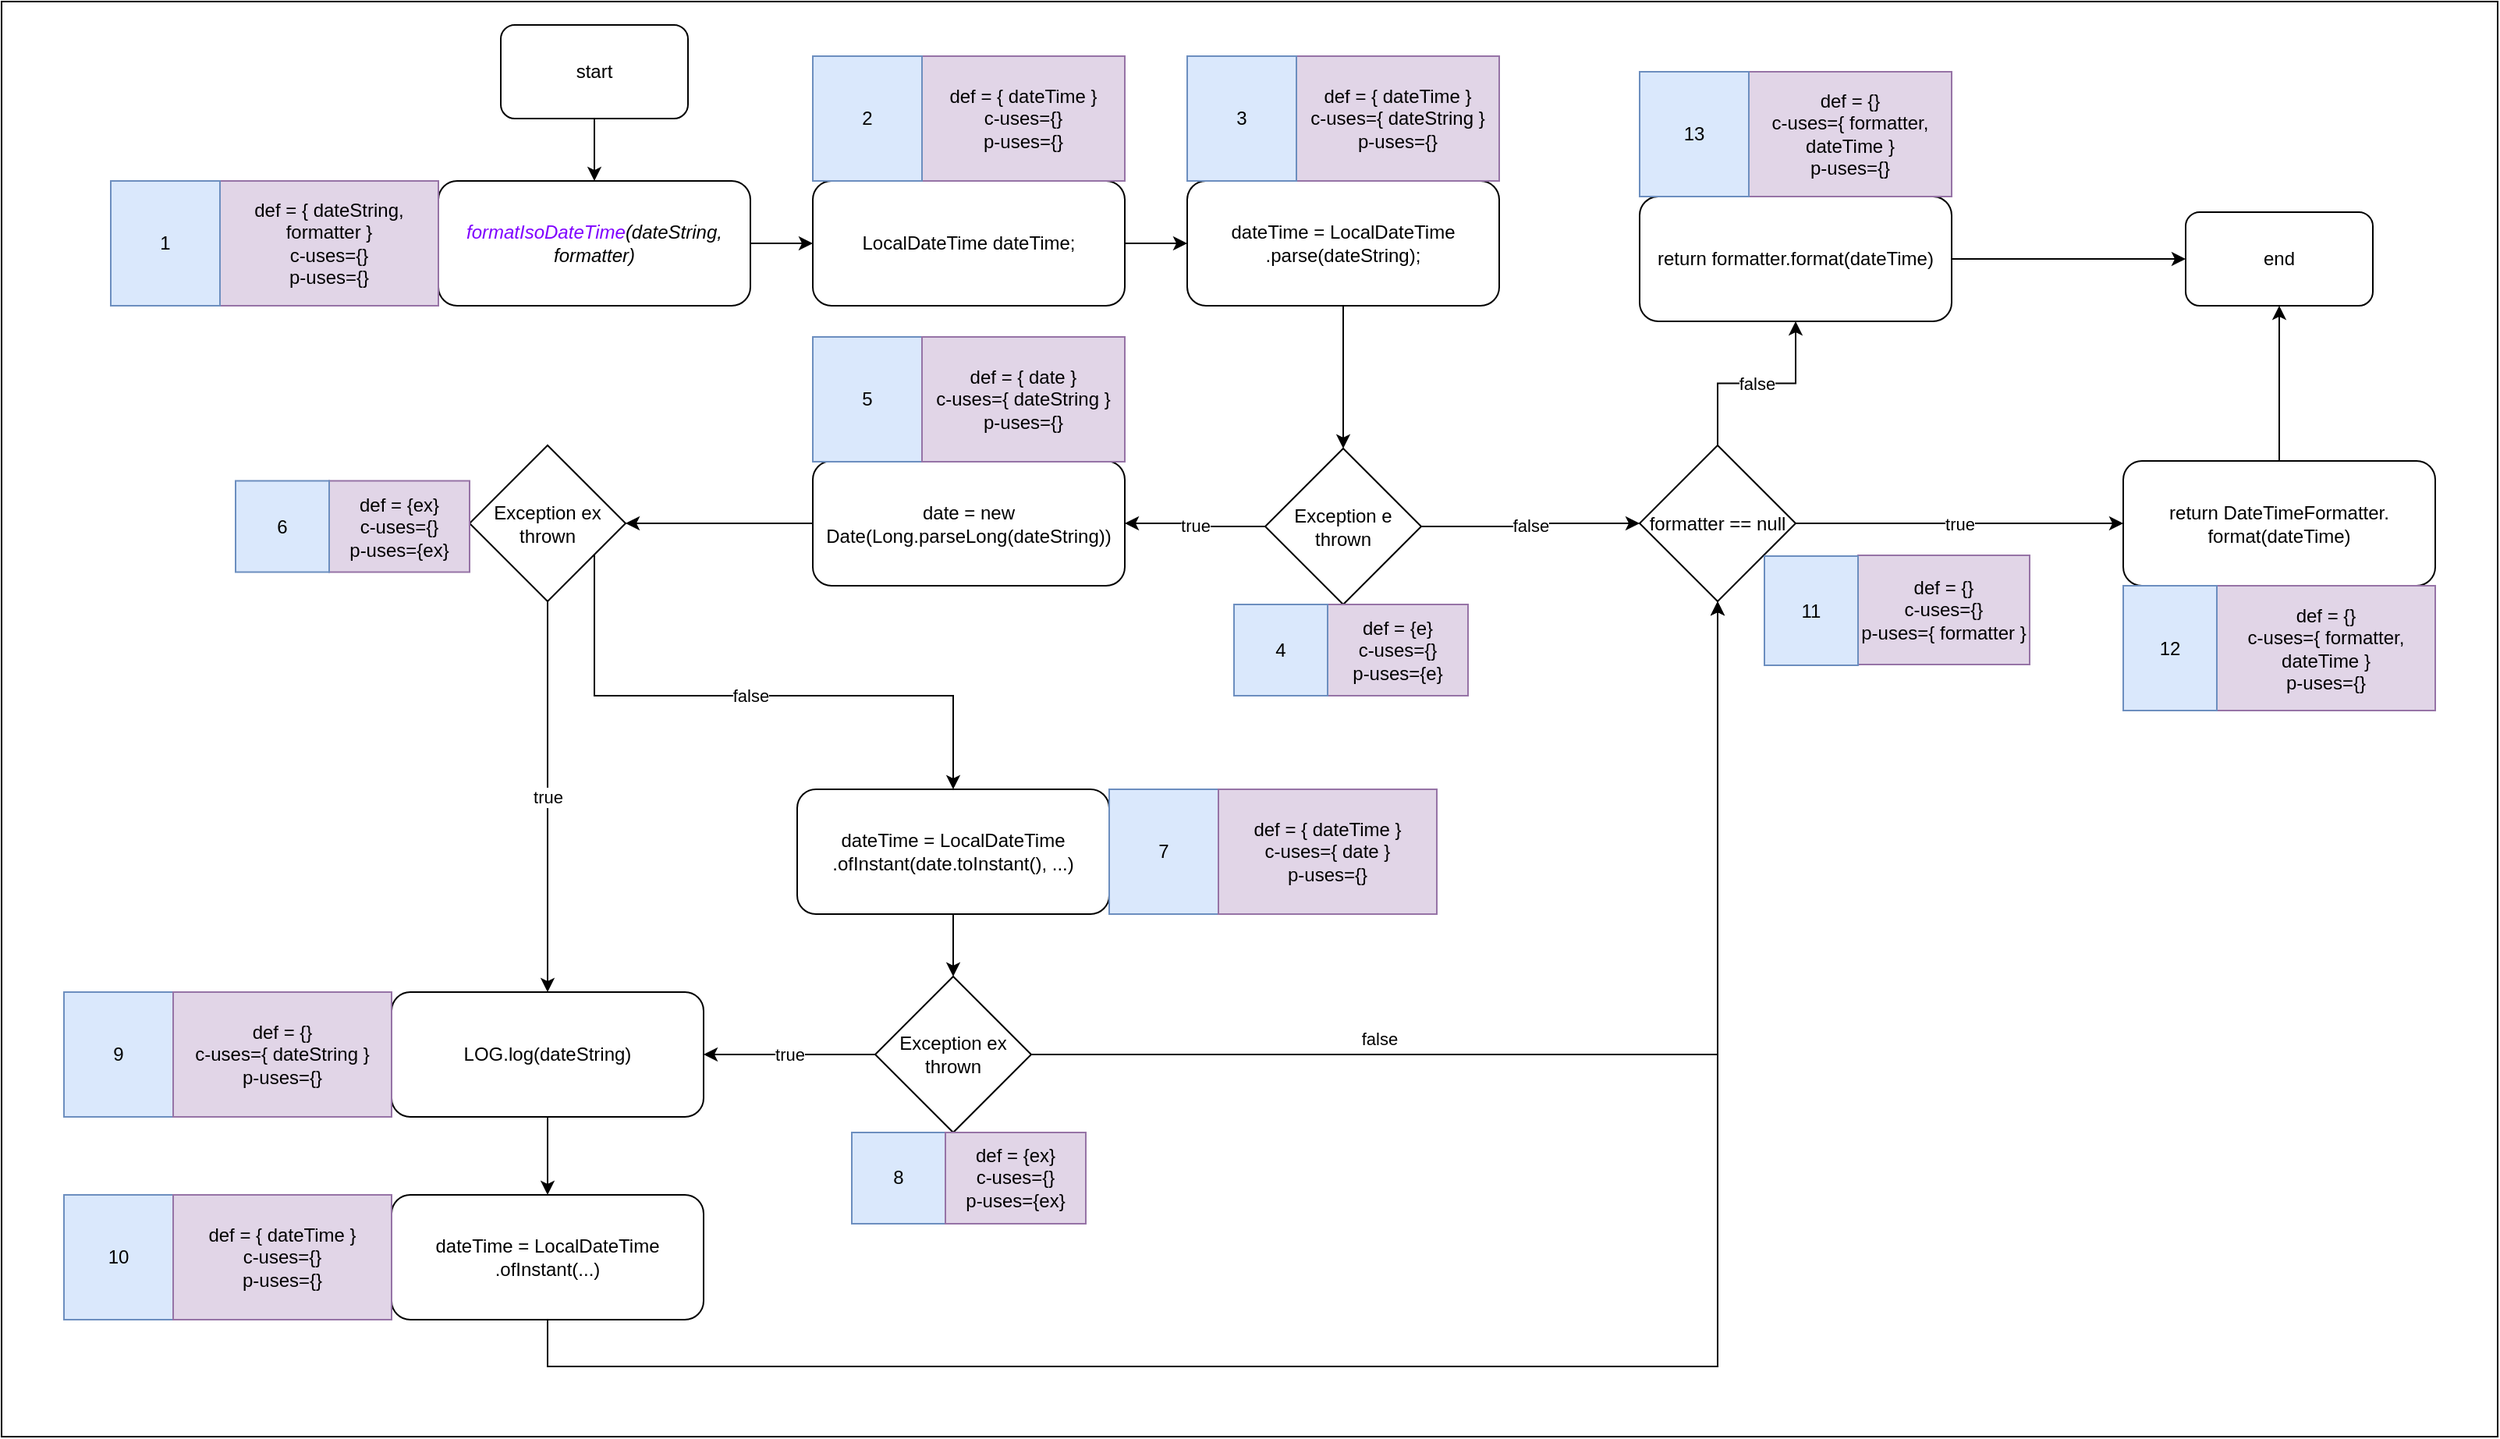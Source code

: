 <mxfile>
    <diagram id="Lz7AijbrBp_rhBIXZJey" name="Página-1">
        <mxGraphModel dx="1775" dy="1510" grid="1" gridSize="10" guides="1" tooltips="1" connect="1" arrows="1" fold="1" page="1" pageScale="1" pageWidth="827" pageHeight="583" math="0" shadow="0">
            <root>
                <mxCell id="0"/>
                <mxCell id="1" parent="0"/>
                <mxCell id="14" value="" style="rounded=0;whiteSpace=wrap;html=1;" vertex="1" parent="1">
                    <mxGeometry width="1600" height="920" as="geometry"/>
                </mxCell>
                <mxCell id="VnGlANeKpyUaF631w82r-49" value="" style="edgeStyle=orthogonalEdgeStyle;rounded=0;orthogonalLoop=1;jettySize=auto;html=1;" parent="1" source="VnGlANeKpyUaF631w82r-4" target="VnGlANeKpyUaF631w82r-48" edge="1">
                    <mxGeometry relative="1" as="geometry"/>
                </mxCell>
                <mxCell id="VnGlANeKpyUaF631w82r-4" value="&lt;i&gt;&lt;font color=&quot;#7f00ff&quot;&gt;formatIsoDateTime&lt;/font&gt;(dateString, formatter)&lt;/i&gt;" style="rounded=1;whiteSpace=wrap;html=1;fontSize=12;" parent="1" vertex="1">
                    <mxGeometry x="280" y="115" width="200" height="80" as="geometry"/>
                </mxCell>
                <mxCell id="VnGlANeKpyUaF631w82r-6" value="def = { dateString, formatter }&lt;br&gt;c-uses={}&lt;br&gt;p-uses={}" style="rounded=0;whiteSpace=wrap;html=1;fontSize=12;fillColor=#e1d5e7;strokeColor=#9673a6;" parent="1" vertex="1">
                    <mxGeometry x="140" y="115" width="140" height="80" as="geometry"/>
                </mxCell>
                <mxCell id="VnGlANeKpyUaF631w82r-7" value="1" style="rounded=0;whiteSpace=wrap;html=1;fontSize=12;fillColor=#dae8fc;strokeColor=#6c8ebf;" parent="1" vertex="1">
                    <mxGeometry x="70" y="115" width="70" height="80" as="geometry"/>
                </mxCell>
                <mxCell id="VnGlANeKpyUaF631w82r-9" value="" style="edgeStyle=orthogonalEdgeStyle;rounded=0;orthogonalLoop=1;jettySize=auto;html=1;" parent="1" source="VnGlANeKpyUaF631w82r-8" target="VnGlANeKpyUaF631w82r-4" edge="1">
                    <mxGeometry relative="1" as="geometry"/>
                </mxCell>
                <mxCell id="VnGlANeKpyUaF631w82r-8" value="start" style="rounded=1;whiteSpace=wrap;html=1;fontSize=12;" parent="1" vertex="1">
                    <mxGeometry x="320" y="15" width="120" height="60" as="geometry"/>
                </mxCell>
                <mxCell id="VnGlANeKpyUaF631w82r-18" value="" style="edgeStyle=orthogonalEdgeStyle;rounded=0;orthogonalLoop=1;jettySize=auto;html=1;" parent="1" source="VnGlANeKpyUaF631w82r-14" target="VnGlANeKpyUaF631w82r-17" edge="1">
                    <mxGeometry relative="1" as="geometry"/>
                </mxCell>
                <mxCell id="VnGlANeKpyUaF631w82r-14" value="dateTime = LocalDateTime&lt;br&gt;.parse(dateString);" style="rounded=1;whiteSpace=wrap;html=1;fontSize=12;" parent="1" vertex="1">
                    <mxGeometry x="760" y="115" width="200" height="80" as="geometry"/>
                </mxCell>
                <mxCell id="VnGlANeKpyUaF631w82r-16" value="def = { dateTime }&lt;br&gt;c-uses={ dateString }&lt;br&gt;p-uses={}" style="rounded=0;whiteSpace=wrap;html=1;fontSize=12;fillColor=#e1d5e7;strokeColor=#9673a6;" parent="1" vertex="1">
                    <mxGeometry x="830" y="35" width="130" height="80" as="geometry"/>
                </mxCell>
                <mxCell id="VnGlANeKpyUaF631w82r-20" value="true" style="edgeStyle=orthogonalEdgeStyle;rounded=0;orthogonalLoop=1;jettySize=auto;html=1;" parent="1" source="VnGlANeKpyUaF631w82r-17" target="VnGlANeKpyUaF631w82r-19" edge="1">
                    <mxGeometry relative="1" as="geometry"/>
                </mxCell>
                <mxCell id="VnGlANeKpyUaF631w82r-24" value="false" style="edgeStyle=orthogonalEdgeStyle;rounded=0;orthogonalLoop=1;jettySize=auto;html=1;" parent="1" source="VnGlANeKpyUaF631w82r-17" target="VnGlANeKpyUaF631w82r-23" edge="1">
                    <mxGeometry relative="1" as="geometry"/>
                </mxCell>
                <mxCell id="VnGlANeKpyUaF631w82r-17" value="Exception e&lt;br&gt;thrown" style="rhombus;whiteSpace=wrap;html=1;fontSize=12;fontColor=#000000;" parent="1" vertex="1">
                    <mxGeometry x="810" y="286.5" width="100" height="100" as="geometry"/>
                </mxCell>
                <mxCell id="VnGlANeKpyUaF631w82r-62" value="" style="edgeStyle=orthogonalEdgeStyle;rounded=0;orthogonalLoop=1;jettySize=auto;html=1;" parent="1" source="VnGlANeKpyUaF631w82r-19" target="VnGlANeKpyUaF631w82r-61" edge="1">
                    <mxGeometry relative="1" as="geometry"/>
                </mxCell>
                <mxCell id="VnGlANeKpyUaF631w82r-19" value="date = new Date(Long.parseLong(dateString))" style="rounded=1;whiteSpace=wrap;html=1;fontSize=12;" parent="1" vertex="1">
                    <mxGeometry x="520" y="294.5" width="200" height="80" as="geometry"/>
                </mxCell>
                <mxCell id="VnGlANeKpyUaF631w82r-27" value="true" style="edgeStyle=orthogonalEdgeStyle;rounded=0;orthogonalLoop=1;jettySize=auto;html=1;" parent="1" source="VnGlANeKpyUaF631w82r-23" target="VnGlANeKpyUaF631w82r-25" edge="1">
                    <mxGeometry relative="1" as="geometry"/>
                </mxCell>
                <mxCell id="VnGlANeKpyUaF631w82r-33" value="false" style="edgeStyle=orthogonalEdgeStyle;rounded=0;orthogonalLoop=1;jettySize=auto;html=1;" parent="1" source="VnGlANeKpyUaF631w82r-23" target="VnGlANeKpyUaF631w82r-32" edge="1">
                    <mxGeometry relative="1" as="geometry"/>
                </mxCell>
                <mxCell id="VnGlANeKpyUaF631w82r-23" value="formatter == null" style="rhombus;whiteSpace=wrap;html=1;fontSize=12;fontColor=#000000;" parent="1" vertex="1">
                    <mxGeometry x="1050" y="284.5" width="100" height="100" as="geometry"/>
                </mxCell>
                <mxCell id="VnGlANeKpyUaF631w82r-31" value="" style="edgeStyle=orthogonalEdgeStyle;rounded=0;orthogonalLoop=1;jettySize=auto;html=1;entryX=0.5;entryY=1;entryDx=0;entryDy=0;" parent="1" source="VnGlANeKpyUaF631w82r-25" target="VnGlANeKpyUaF631w82r-30" edge="1">
                    <mxGeometry relative="1" as="geometry"/>
                </mxCell>
                <mxCell id="VnGlANeKpyUaF631w82r-25" value="return DateTimeFormatter.&lt;br&gt;format(dateTime)" style="rounded=1;whiteSpace=wrap;html=1;fontSize=12;" parent="1" vertex="1">
                    <mxGeometry x="1360" y="294.5" width="200" height="80" as="geometry"/>
                </mxCell>
                <mxCell id="VnGlANeKpyUaF631w82r-26" value="3" style="rounded=0;whiteSpace=wrap;html=1;fontSize=12;fillColor=#dae8fc;strokeColor=#6c8ebf;" parent="1" vertex="1">
                    <mxGeometry x="760" y="35" width="70" height="80" as="geometry"/>
                </mxCell>
                <mxCell id="VnGlANeKpyUaF631w82r-30" value="end" style="rounded=1;whiteSpace=wrap;html=1;fontSize=12;" parent="1" vertex="1">
                    <mxGeometry x="1400" y="135" width="120" height="60" as="geometry"/>
                </mxCell>
                <mxCell id="VnGlANeKpyUaF631w82r-34" value="" style="edgeStyle=orthogonalEdgeStyle;rounded=0;orthogonalLoop=1;jettySize=auto;html=1;" parent="1" source="VnGlANeKpyUaF631w82r-32" target="VnGlANeKpyUaF631w82r-30" edge="1">
                    <mxGeometry relative="1" as="geometry"/>
                </mxCell>
                <mxCell id="VnGlANeKpyUaF631w82r-32" value="return formatter.format(dateTime)" style="rounded=1;whiteSpace=wrap;html=1;fontSize=12;" parent="1" vertex="1">
                    <mxGeometry x="1050" y="125" width="200" height="80" as="geometry"/>
                </mxCell>
                <mxCell id="VnGlANeKpyUaF631w82r-35" value="def = {}&lt;br&gt;c-uses={ formatter, dateTime }&lt;br&gt;p-uses={}" style="rounded=0;whiteSpace=wrap;html=1;fontSize=12;fillColor=#e1d5e7;strokeColor=#9673a6;" parent="1" vertex="1">
                    <mxGeometry x="1120" y="45" width="130" height="80" as="geometry"/>
                </mxCell>
                <mxCell id="VnGlANeKpyUaF631w82r-36" value="13" style="rounded=0;whiteSpace=wrap;html=1;fontSize=12;fillColor=#dae8fc;strokeColor=#6c8ebf;" parent="1" vertex="1">
                    <mxGeometry x="1050" y="45" width="70" height="80" as="geometry"/>
                </mxCell>
                <mxCell id="VnGlANeKpyUaF631w82r-37" value="5" style="rounded=0;whiteSpace=wrap;html=1;fontSize=12;fillColor=#dae8fc;strokeColor=#6c8ebf;" parent="1" vertex="1">
                    <mxGeometry x="520" y="215" width="70" height="80" as="geometry"/>
                </mxCell>
                <mxCell id="VnGlANeKpyUaF631w82r-38" value="def = { date }&lt;br&gt;c-uses={ dateString }&lt;br&gt;p-uses={}" style="rounded=0;whiteSpace=wrap;html=1;fontSize=12;fillColor=#e1d5e7;strokeColor=#9673a6;" parent="1" vertex="1">
                    <mxGeometry x="590" y="215" width="130" height="80" as="geometry"/>
                </mxCell>
                <mxCell id="VnGlANeKpyUaF631w82r-39" value="def = {}&lt;br&gt;c-uses={ formatter, dateTime }&lt;br&gt;p-uses={}" style="rounded=0;whiteSpace=wrap;html=1;fontSize=12;fillColor=#e1d5e7;strokeColor=#9673a6;" parent="1" vertex="1">
                    <mxGeometry x="1420" y="374.5" width="140" height="80" as="geometry"/>
                </mxCell>
                <mxCell id="VnGlANeKpyUaF631w82r-40" value="12" style="rounded=0;whiteSpace=wrap;html=1;fontSize=12;fillColor=#dae8fc;strokeColor=#6c8ebf;" parent="1" vertex="1">
                    <mxGeometry x="1360" y="374.5" width="60" height="80" as="geometry"/>
                </mxCell>
                <mxCell id="VnGlANeKpyUaF631w82r-70" value="" style="edgeStyle=orthogonalEdgeStyle;rounded=0;orthogonalLoop=1;jettySize=auto;html=1;" parent="1" source="VnGlANeKpyUaF631w82r-42" target="VnGlANeKpyUaF631w82r-69" edge="1">
                    <mxGeometry relative="1" as="geometry"/>
                </mxCell>
                <mxCell id="VnGlANeKpyUaF631w82r-42" value="dateTime = LocalDateTime&lt;br&gt;.ofInstant(date.toInstant(), ...)" style="rounded=1;whiteSpace=wrap;html=1;fontSize=12;" parent="1" vertex="1">
                    <mxGeometry x="510" y="505" width="200" height="80" as="geometry"/>
                </mxCell>
                <mxCell id="VnGlANeKpyUaF631w82r-43" value="7" style="rounded=0;whiteSpace=wrap;html=1;fontSize=12;fillColor=#dae8fc;strokeColor=#6c8ebf;" parent="1" vertex="1">
                    <mxGeometry x="710" y="505" width="70" height="80" as="geometry"/>
                </mxCell>
                <mxCell id="VnGlANeKpyUaF631w82r-44" value="def = { dateTime }&lt;br&gt;c-uses={ date }&lt;br&gt;p-uses={}" style="rounded=0;whiteSpace=wrap;html=1;fontSize=12;fillColor=#e1d5e7;strokeColor=#9673a6;" parent="1" vertex="1">
                    <mxGeometry x="780" y="505" width="140" height="80" as="geometry"/>
                </mxCell>
                <mxCell id="VnGlANeKpyUaF631w82r-45" value="def = {}&lt;br&gt;c-uses={}&lt;br&gt;p-uses={ formatter }" style="rounded=0;whiteSpace=wrap;html=1;fontSize=12;fillColor=#e1d5e7;strokeColor=#9673a6;" parent="1" vertex="1">
                    <mxGeometry x="1190" y="355" width="110" height="70" as="geometry"/>
                </mxCell>
                <mxCell id="VnGlANeKpyUaF631w82r-46" value="11" style="rounded=0;whiteSpace=wrap;html=1;fontSize=12;fillColor=#dae8fc;strokeColor=#6c8ebf;" parent="1" vertex="1">
                    <mxGeometry x="1130" y="355.5" width="60" height="70" as="geometry"/>
                </mxCell>
                <mxCell id="VnGlANeKpyUaF631w82r-50" value="" style="edgeStyle=orthogonalEdgeStyle;rounded=0;orthogonalLoop=1;jettySize=auto;html=1;" parent="1" source="VnGlANeKpyUaF631w82r-48" target="VnGlANeKpyUaF631w82r-14" edge="1">
                    <mxGeometry relative="1" as="geometry"/>
                </mxCell>
                <mxCell id="VnGlANeKpyUaF631w82r-48" value="LocalDateTime dateTime;" style="rounded=1;whiteSpace=wrap;html=1;fontSize=12;" parent="1" vertex="1">
                    <mxGeometry x="520" y="115" width="200" height="80" as="geometry"/>
                </mxCell>
                <mxCell id="VnGlANeKpyUaF631w82r-51" value="def = { dateTime }&lt;br&gt;c-uses={}&lt;br&gt;p-uses={}" style="rounded=0;whiteSpace=wrap;html=1;fontSize=12;fillColor=#e1d5e7;strokeColor=#9673a6;" parent="1" vertex="1">
                    <mxGeometry x="590" y="35" width="130" height="80" as="geometry"/>
                </mxCell>
                <mxCell id="VnGlANeKpyUaF631w82r-52" value="2" style="rounded=0;whiteSpace=wrap;html=1;fontSize=12;fillColor=#dae8fc;strokeColor=#6c8ebf;" parent="1" vertex="1">
                    <mxGeometry x="520" y="35" width="70" height="80" as="geometry"/>
                </mxCell>
                <mxCell id="VnGlANeKpyUaF631w82r-60" value="" style="edgeStyle=orthogonalEdgeStyle;rounded=0;orthogonalLoop=1;jettySize=auto;html=1;" parent="1" source="VnGlANeKpyUaF631w82r-54" target="VnGlANeKpyUaF631w82r-57" edge="1">
                    <mxGeometry relative="1" as="geometry"/>
                </mxCell>
                <mxCell id="VnGlANeKpyUaF631w82r-54" value="LOG.log(dateString)" style="rounded=1;whiteSpace=wrap;html=1;fontSize=12;" parent="1" vertex="1">
                    <mxGeometry x="250" y="635" width="200" height="80" as="geometry"/>
                </mxCell>
                <mxCell id="VnGlANeKpyUaF631w82r-55" value="9" style="rounded=0;whiteSpace=wrap;html=1;fontSize=12;fillColor=#dae8fc;strokeColor=#6c8ebf;" parent="1" vertex="1">
                    <mxGeometry x="40" y="635" width="70" height="80" as="geometry"/>
                </mxCell>
                <mxCell id="VnGlANeKpyUaF631w82r-56" value="def = {}&lt;br&gt;c-uses={ dateString }&lt;br&gt;p-uses={}" style="rounded=0;whiteSpace=wrap;html=1;fontSize=12;fillColor=#e1d5e7;strokeColor=#9673a6;" parent="1" vertex="1">
                    <mxGeometry x="110" y="635" width="140" height="80" as="geometry"/>
                </mxCell>
                <mxCell id="VnGlANeKpyUaF631w82r-77" style="edgeStyle=orthogonalEdgeStyle;rounded=0;orthogonalLoop=1;jettySize=auto;html=1;exitX=0.5;exitY=1;exitDx=0;exitDy=0;entryX=0.5;entryY=1;entryDx=0;entryDy=0;" parent="1" source="VnGlANeKpyUaF631w82r-57" target="VnGlANeKpyUaF631w82r-23" edge="1">
                    <mxGeometry relative="1" as="geometry">
                        <Array as="points">
                            <mxPoint x="350" y="875"/>
                            <mxPoint x="1100" y="875"/>
                        </Array>
                        <mxPoint x="1035" y="578" as="targetPoint"/>
                    </mxGeometry>
                </mxCell>
                <mxCell id="VnGlANeKpyUaF631w82r-57" value="dateTime =&amp;nbsp;LocalDateTime&lt;br&gt;.ofInstant(...)" style="rounded=1;whiteSpace=wrap;html=1;fontSize=12;" parent="1" vertex="1">
                    <mxGeometry x="250" y="765" width="200" height="80" as="geometry"/>
                </mxCell>
                <mxCell id="VnGlANeKpyUaF631w82r-58" value="10" style="rounded=0;whiteSpace=wrap;html=1;fontSize=12;fillColor=#dae8fc;strokeColor=#6c8ebf;" parent="1" vertex="1">
                    <mxGeometry x="40" y="765" width="70" height="80" as="geometry"/>
                </mxCell>
                <mxCell id="VnGlANeKpyUaF631w82r-59" value="def = { dateTime }&lt;br&gt;c-uses={}&lt;br&gt;p-uses={}" style="rounded=0;whiteSpace=wrap;html=1;fontSize=12;fillColor=#e1d5e7;strokeColor=#9673a6;" parent="1" vertex="1">
                    <mxGeometry x="110" y="765" width="140" height="80" as="geometry"/>
                </mxCell>
                <mxCell id="VnGlANeKpyUaF631w82r-63" value="false" style="edgeStyle=orthogonalEdgeStyle;rounded=0;orthogonalLoop=1;jettySize=auto;html=1;entryX=0.5;entryY=0;entryDx=0;entryDy=0;" parent="1" source="VnGlANeKpyUaF631w82r-61" target="VnGlANeKpyUaF631w82r-42" edge="1">
                    <mxGeometry relative="1" as="geometry">
                        <Array as="points">
                            <mxPoint x="380" y="445"/>
                            <mxPoint x="610" y="445"/>
                        </Array>
                    </mxGeometry>
                </mxCell>
                <mxCell id="VnGlANeKpyUaF631w82r-75" value="true" style="edgeStyle=orthogonalEdgeStyle;rounded=0;orthogonalLoop=1;jettySize=auto;html=1;" parent="1" source="VnGlANeKpyUaF631w82r-61" target="VnGlANeKpyUaF631w82r-54" edge="1">
                    <mxGeometry relative="1" as="geometry"/>
                </mxCell>
                <mxCell id="VnGlANeKpyUaF631w82r-61" value="Exception ex&lt;br&gt;thrown" style="rhombus;whiteSpace=wrap;html=1;fontSize=12;fontColor=#000000;" parent="1" vertex="1">
                    <mxGeometry x="300" y="284.5" width="100" height="100" as="geometry"/>
                </mxCell>
                <mxCell id="VnGlANeKpyUaF631w82r-73" value="true" style="edgeStyle=orthogonalEdgeStyle;rounded=0;orthogonalLoop=1;jettySize=auto;html=1;exitX=0;exitY=0.5;exitDx=0;exitDy=0;entryX=1;entryY=0.5;entryDx=0;entryDy=0;" parent="1" source="VnGlANeKpyUaF631w82r-69" target="VnGlANeKpyUaF631w82r-54" edge="1">
                    <mxGeometry relative="1" as="geometry">
                        <Array as="points">
                            <mxPoint x="560" y="675"/>
                        </Array>
                    </mxGeometry>
                </mxCell>
                <mxCell id="VnGlANeKpyUaF631w82r-78" style="edgeStyle=orthogonalEdgeStyle;rounded=0;orthogonalLoop=1;jettySize=auto;html=1;exitX=1;exitY=0.5;exitDx=0;exitDy=0;entryX=0.5;entryY=1;entryDx=0;entryDy=0;" parent="1" source="VnGlANeKpyUaF631w82r-69" target="VnGlANeKpyUaF631w82r-23" edge="1">
                    <mxGeometry relative="1" as="geometry">
                        <Array as="points">
                            <mxPoint x="1100" y="675"/>
                        </Array>
                    </mxGeometry>
                </mxCell>
                <mxCell id="12" value="false" style="edgeLabel;html=1;align=center;verticalAlign=middle;resizable=0;points=[];" vertex="1" connectable="0" parent="VnGlANeKpyUaF631w82r-78">
                    <mxGeometry x="-0.38" y="3" relative="1" as="geometry">
                        <mxPoint x="-4" y="-7" as="offset"/>
                    </mxGeometry>
                </mxCell>
                <mxCell id="VnGlANeKpyUaF631w82r-69" value="Exception ex&lt;br&gt;thrown" style="rhombus;whiteSpace=wrap;html=1;fontSize=12;fontColor=#000000;" parent="1" vertex="1">
                    <mxGeometry x="560" y="625" width="100" height="100" as="geometry"/>
                </mxCell>
                <mxCell id="2" value="def = {e}&lt;br&gt;c-uses={}&lt;br&gt;p-uses={e}" style="rounded=0;whiteSpace=wrap;html=1;fontSize=12;fillColor=#e1d5e7;strokeColor=#9673a6;" vertex="1" parent="1">
                    <mxGeometry x="850" y="386.5" width="90" height="58.5" as="geometry"/>
                </mxCell>
                <mxCell id="3" value="4" style="rounded=0;whiteSpace=wrap;html=1;fontSize=12;fillColor=#dae8fc;strokeColor=#6c8ebf;" vertex="1" parent="1">
                    <mxGeometry x="790" y="386.5" width="60" height="58.5" as="geometry"/>
                </mxCell>
                <mxCell id="6" value="def = {ex}&lt;br&gt;c-uses={}&lt;br&gt;p-uses={ex}" style="rounded=0;whiteSpace=wrap;html=1;fontSize=12;fillColor=#e1d5e7;strokeColor=#9673a6;" vertex="1" parent="1">
                    <mxGeometry x="210" y="307.25" width="90" height="58.5" as="geometry"/>
                </mxCell>
                <mxCell id="7" value="6" style="rounded=0;whiteSpace=wrap;html=1;fontSize=12;fillColor=#dae8fc;strokeColor=#6c8ebf;" vertex="1" parent="1">
                    <mxGeometry x="150" y="307.25" width="60" height="58.5" as="geometry"/>
                </mxCell>
                <mxCell id="10" value="8" style="rounded=0;whiteSpace=wrap;html=1;fontSize=12;fillColor=#dae8fc;strokeColor=#6c8ebf;" vertex="1" parent="1">
                    <mxGeometry x="545" y="725" width="60" height="58.5" as="geometry"/>
                </mxCell>
                <mxCell id="11" value="def = {ex}&lt;br&gt;c-uses={}&lt;br&gt;p-uses={ex}" style="rounded=0;whiteSpace=wrap;html=1;fontSize=12;fillColor=#e1d5e7;strokeColor=#9673a6;" vertex="1" parent="1">
                    <mxGeometry x="605" y="725" width="90" height="58.5" as="geometry"/>
                </mxCell>
            </root>
        </mxGraphModel>
    </diagram>
</mxfile>
